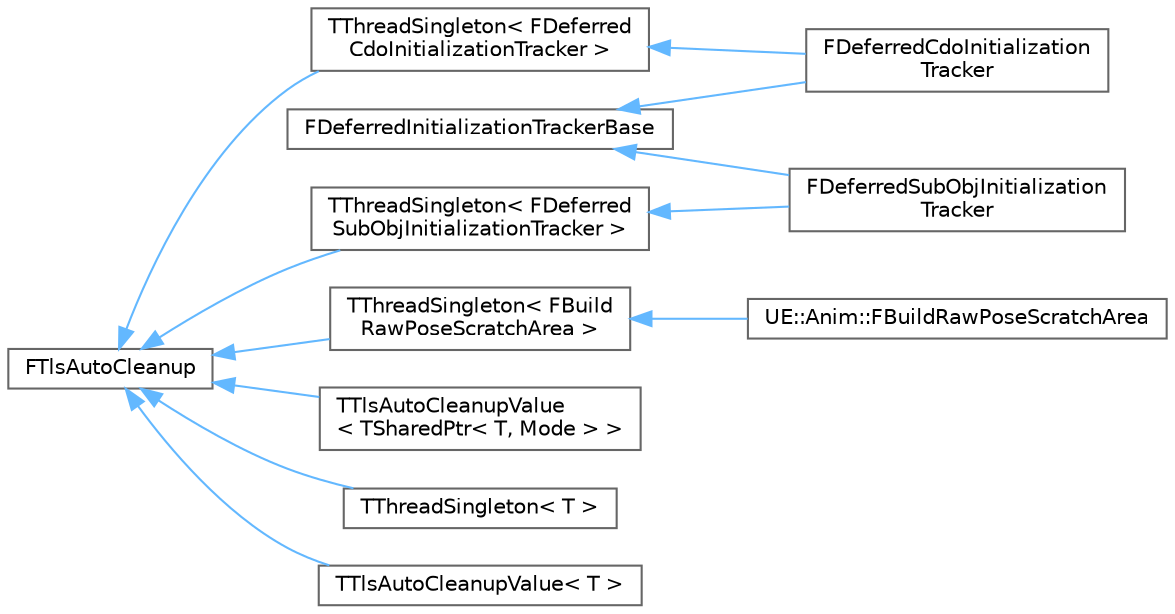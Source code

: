 digraph "Graphical Class Hierarchy"
{
 // INTERACTIVE_SVG=YES
 // LATEX_PDF_SIZE
  bgcolor="transparent";
  edge [fontname=Helvetica,fontsize=10,labelfontname=Helvetica,labelfontsize=10];
  node [fontname=Helvetica,fontsize=10,shape=box,height=0.2,width=0.4];
  rankdir="LR";
  Node0 [id="Node000000",label="FDeferredInitializationTrackerBase",height=0.2,width=0.4,color="grey40", fillcolor="white", style="filled",URL="$dc/dd2/structFDeferredInitializationTrackerBase.html",tooltip="A base struct for storing FObjectInitializers that were not run on Blueprint objects post-constructio..."];
  Node0 -> Node1 [id="edge3694_Node000000_Node000001",dir="back",color="steelblue1",style="solid",tooltip=" "];
  Node1 [id="Node000001",label="FDeferredCdoInitialization\lTracker",height=0.2,width=0.4,color="grey40", fillcolor="white", style="filled",URL="$db/db2/structFDeferredCdoInitializationTracker.html",tooltip="Specialized FDeferredInitializationTracker for tracking deferred Blueprint CDOs specifically."];
  Node0 -> Node5 [id="edge3695_Node000000_Node000005",dir="back",color="steelblue1",style="solid",tooltip=" "];
  Node5 [id="Node000005",label="FDeferredSubObjInitialization\lTracker",height=0.2,width=0.4,color="grey40", fillcolor="white", style="filled",URL="$d2/da5/structFDeferredSubObjInitializationTracker.html",tooltip="Specialized FDeferredInitializationTracker for tracking deferred Blueprint sub-objects specifically."];
  Node3 [id="Node000003",label="FTlsAutoCleanup",height=0.2,width=0.4,color="grey40", fillcolor="white", style="filled",URL="$d7/d2a/classFTlsAutoCleanup.html",tooltip="Base class for objects in TLS that support auto-cleanup."];
  Node3 -> Node2 [id="edge3696_Node000003_Node000002",dir="back",color="steelblue1",style="solid",tooltip=" "];
  Node2 [id="Node000002",label="TThreadSingleton\< FDeferred\lCdoInitializationTracker \>",height=0.2,width=0.4,color="grey40", fillcolor="white", style="filled",URL="$d5/db3/classTThreadSingleton.html",tooltip=" "];
  Node2 -> Node1 [id="edge3697_Node000002_Node000001",dir="back",color="steelblue1",style="solid",tooltip=" "];
  Node3 -> Node4 [id="edge3698_Node000003_Node000004",dir="back",color="steelblue1",style="solid",tooltip=" "];
  Node4 [id="Node000004",label="TThreadSingleton\< FDeferred\lSubObjInitializationTracker \>",height=0.2,width=0.4,color="grey40", fillcolor="white", style="filled",URL="$d5/db3/classTThreadSingleton.html",tooltip=" "];
  Node4 -> Node5 [id="edge3699_Node000004_Node000005",dir="back",color="steelblue1",style="solid",tooltip=" "];
  Node3 -> Node6 [id="edge3700_Node000003_Node000006",dir="back",color="steelblue1",style="solid",tooltip=" "];
  Node6 [id="Node000006",label="TThreadSingleton\< FBuild\lRawPoseScratchArea \>",height=0.2,width=0.4,color="grey40", fillcolor="white", style="filled",URL="$d5/db3/classTThreadSingleton.html",tooltip=" "];
  Node6 -> Node7 [id="edge3701_Node000006_Node000007",dir="back",color="steelblue1",style="solid",tooltip=" "];
  Node7 [id="Node000007",label="UE::Anim::FBuildRawPoseScratchArea",height=0.2,width=0.4,color="grey40", fillcolor="white", style="filled",URL="$de/d5e/structUE_1_1Anim_1_1FBuildRawPoseScratchArea.html",tooltip=" "];
  Node3 -> Node8 [id="edge3702_Node000003_Node000008",dir="back",color="steelblue1",style="solid",tooltip=" "];
  Node8 [id="Node000008",label="TTlsAutoCleanupValue\l\< TSharedPtr\< T, Mode \> \>",height=0.2,width=0.4,color="grey40", fillcolor="white", style="filled",URL="$df/d01/classTTlsAutoCleanupValue.html",tooltip=" "];
  Node3 -> Node9 [id="edge3703_Node000003_Node000009",dir="back",color="steelblue1",style="solid",tooltip=" "];
  Node9 [id="Node000009",label="TThreadSingleton\< T \>",height=0.2,width=0.4,color="grey40", fillcolor="white", style="filled",URL="$d5/db3/classTThreadSingleton.html",tooltip="This a special version of singleton."];
  Node3 -> Node10 [id="edge3704_Node000003_Node000010",dir="back",color="steelblue1",style="solid",tooltip=" "];
  Node10 [id="Node000010",label="TTlsAutoCleanupValue\< T \>",height=0.2,width=0.4,color="grey40", fillcolor="white", style="filled",URL="$df/d01/classTTlsAutoCleanupValue.html",tooltip="Wrapper for values to be stored in TLS that support auto-cleanup."];
}
